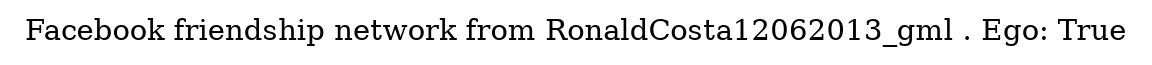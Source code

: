 digraph  {
	graph [label="Facebook friendship network from RonaldCosta12062013_gml . Ego: True"];
}
